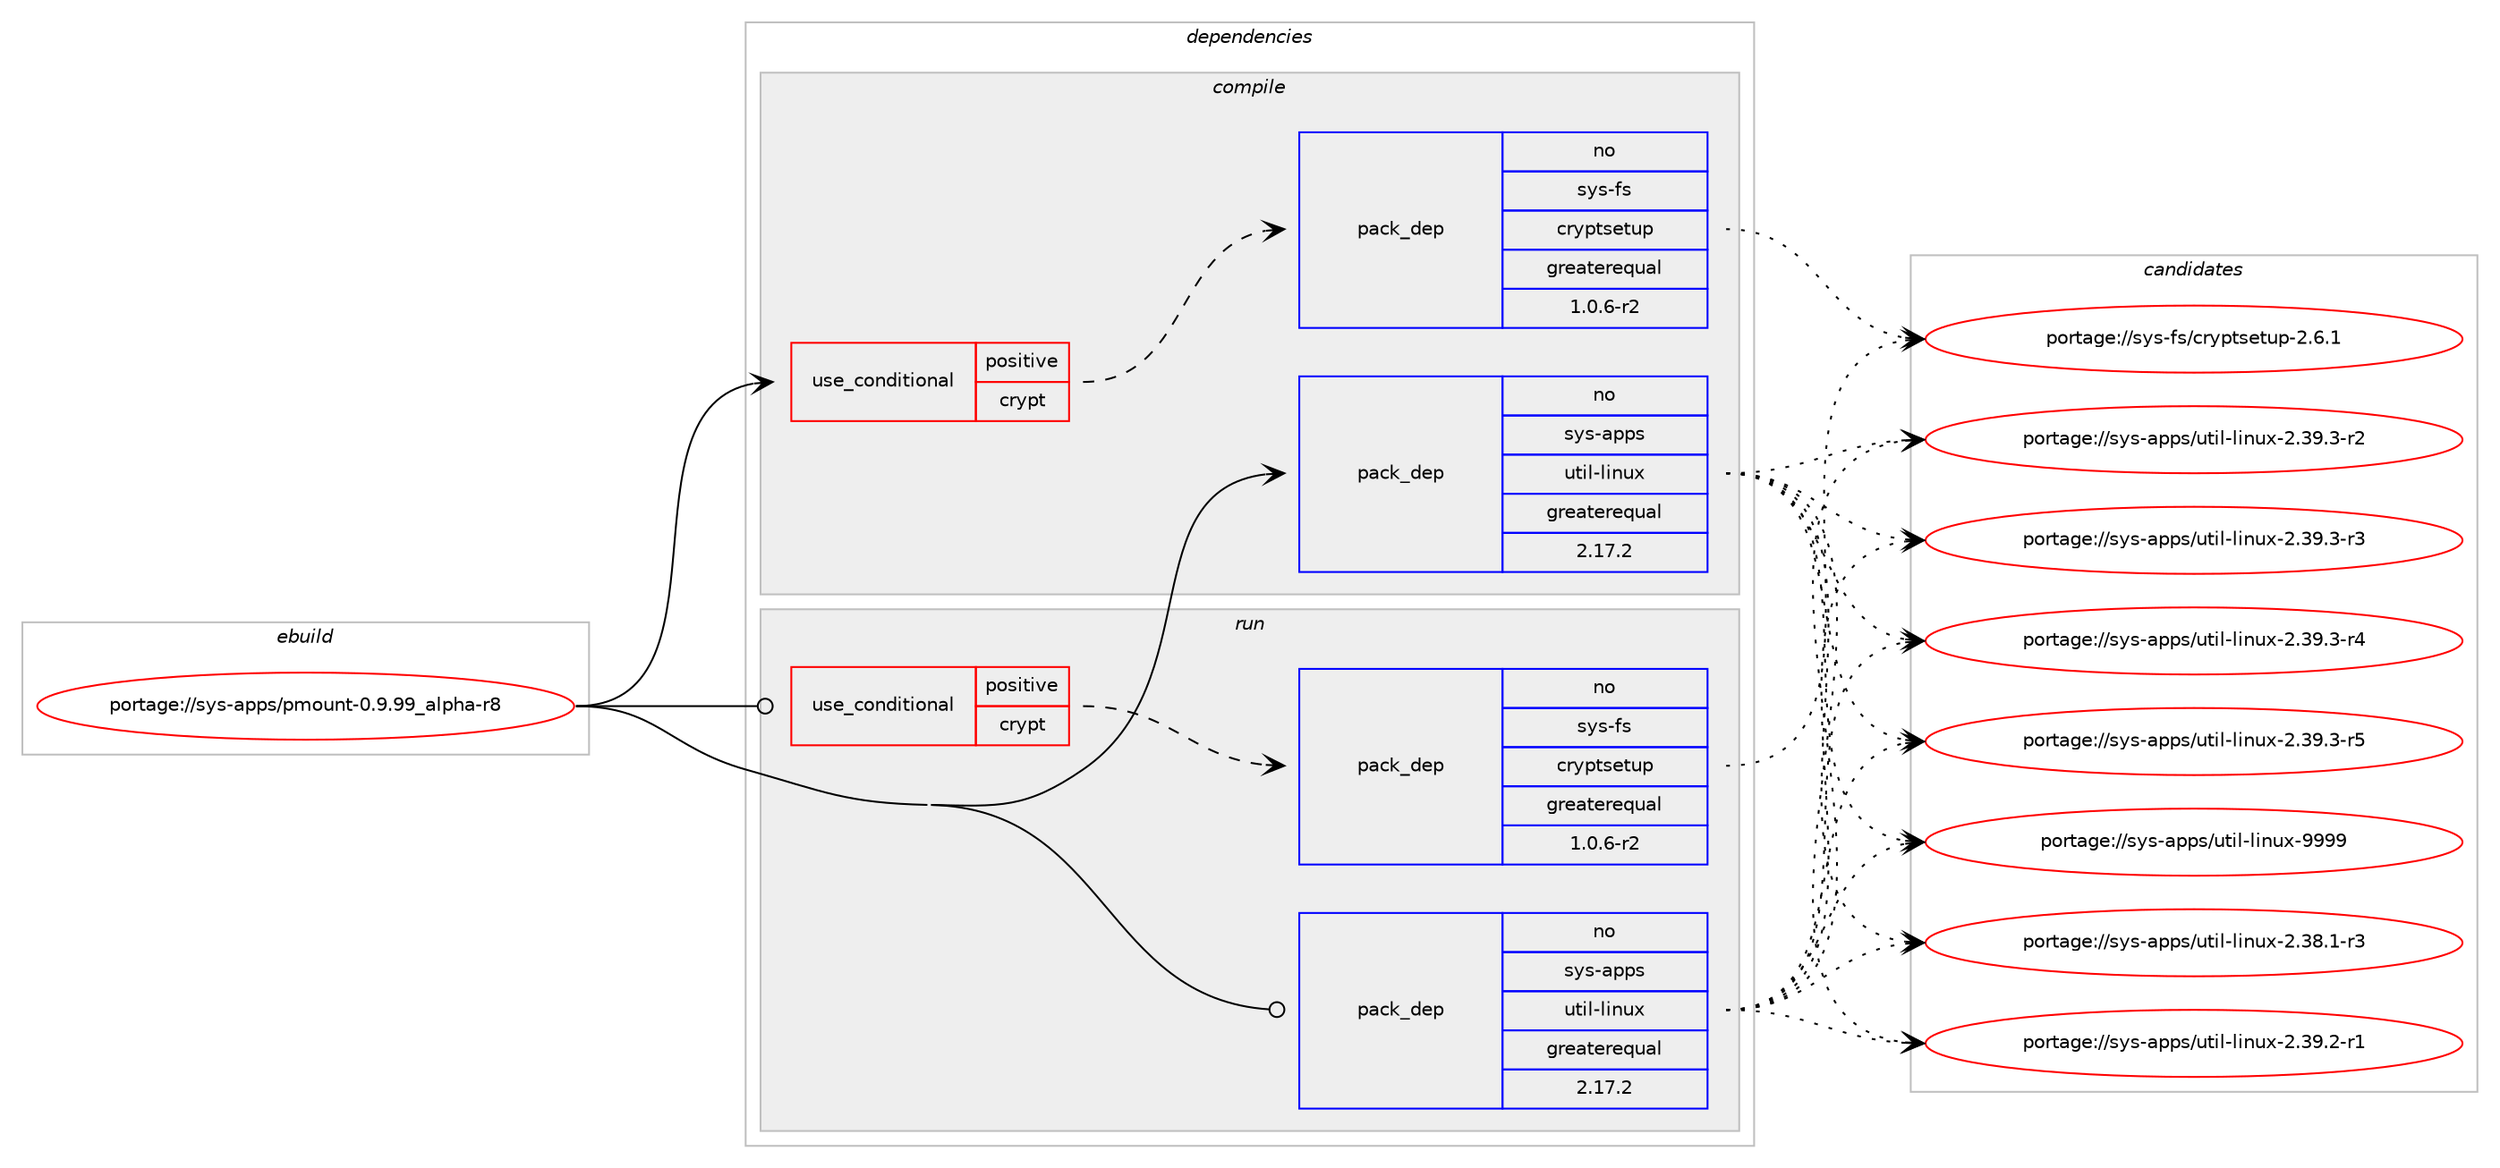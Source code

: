 digraph prolog {

# *************
# Graph options
# *************

newrank=true;
concentrate=true;
compound=true;
graph [rankdir=LR,fontname=Helvetica,fontsize=10,ranksep=1.5];#, ranksep=2.5, nodesep=0.2];
edge  [arrowhead=vee];
node  [fontname=Helvetica,fontsize=10];

# **********
# The ebuild
# **********

subgraph cluster_leftcol {
color=gray;
rank=same;
label=<<i>ebuild</i>>;
id [label="portage://sys-apps/pmount-0.9.99_alpha-r8", color=red, width=4, href="../sys-apps/pmount-0.9.99_alpha-r8.svg"];
}

# ****************
# The dependencies
# ****************

subgraph cluster_midcol {
color=gray;
label=<<i>dependencies</i>>;
subgraph cluster_compile {
fillcolor="#eeeeee";
style=filled;
label=<<i>compile</i>>;
subgraph cond1745 {
dependency2701 [label=<<TABLE BORDER="0" CELLBORDER="1" CELLSPACING="0" CELLPADDING="4"><TR><TD ROWSPAN="3" CELLPADDING="10">use_conditional</TD></TR><TR><TD>positive</TD></TR><TR><TD>crypt</TD></TR></TABLE>>, shape=none, color=red];
subgraph pack909 {
dependency2702 [label=<<TABLE BORDER="0" CELLBORDER="1" CELLSPACING="0" CELLPADDING="4" WIDTH="220"><TR><TD ROWSPAN="6" CELLPADDING="30">pack_dep</TD></TR><TR><TD WIDTH="110">no</TD></TR><TR><TD>sys-fs</TD></TR><TR><TD>cryptsetup</TD></TR><TR><TD>greaterequal</TD></TR><TR><TD>1.0.6-r2</TD></TR></TABLE>>, shape=none, color=blue];
}
dependency2701:e -> dependency2702:w [weight=20,style="dashed",arrowhead="vee"];
}
id:e -> dependency2701:w [weight=20,style="solid",arrowhead="vee"];
# *** BEGIN UNKNOWN DEPENDENCY TYPE (TODO) ***
# id -> package_dependency(portage://sys-apps/pmount-0.9.99_alpha-r8,install,no,acct-group,plugdev,none,[,,],[],[])
# *** END UNKNOWN DEPENDENCY TYPE (TODO) ***

subgraph pack910 {
dependency2703 [label=<<TABLE BORDER="0" CELLBORDER="1" CELLSPACING="0" CELLPADDING="4" WIDTH="220"><TR><TD ROWSPAN="6" CELLPADDING="30">pack_dep</TD></TR><TR><TD WIDTH="110">no</TD></TR><TR><TD>sys-apps</TD></TR><TR><TD>util-linux</TD></TR><TR><TD>greaterequal</TD></TR><TR><TD>2.17.2</TD></TR></TABLE>>, shape=none, color=blue];
}
id:e -> dependency2703:w [weight=20,style="solid",arrowhead="vee"];
}
subgraph cluster_compileandrun {
fillcolor="#eeeeee";
style=filled;
label=<<i>compile and run</i>>;
}
subgraph cluster_run {
fillcolor="#eeeeee";
style=filled;
label=<<i>run</i>>;
subgraph cond1746 {
dependency2704 [label=<<TABLE BORDER="0" CELLBORDER="1" CELLSPACING="0" CELLPADDING="4"><TR><TD ROWSPAN="3" CELLPADDING="10">use_conditional</TD></TR><TR><TD>positive</TD></TR><TR><TD>crypt</TD></TR></TABLE>>, shape=none, color=red];
subgraph pack911 {
dependency2705 [label=<<TABLE BORDER="0" CELLBORDER="1" CELLSPACING="0" CELLPADDING="4" WIDTH="220"><TR><TD ROWSPAN="6" CELLPADDING="30">pack_dep</TD></TR><TR><TD WIDTH="110">no</TD></TR><TR><TD>sys-fs</TD></TR><TR><TD>cryptsetup</TD></TR><TR><TD>greaterequal</TD></TR><TR><TD>1.0.6-r2</TD></TR></TABLE>>, shape=none, color=blue];
}
dependency2704:e -> dependency2705:w [weight=20,style="dashed",arrowhead="vee"];
}
id:e -> dependency2704:w [weight=20,style="solid",arrowhead="odot"];
# *** BEGIN UNKNOWN DEPENDENCY TYPE (TODO) ***
# id -> package_dependency(portage://sys-apps/pmount-0.9.99_alpha-r8,run,no,acct-group,plugdev,none,[,,],[],[])
# *** END UNKNOWN DEPENDENCY TYPE (TODO) ***

subgraph pack912 {
dependency2706 [label=<<TABLE BORDER="0" CELLBORDER="1" CELLSPACING="0" CELLPADDING="4" WIDTH="220"><TR><TD ROWSPAN="6" CELLPADDING="30">pack_dep</TD></TR><TR><TD WIDTH="110">no</TD></TR><TR><TD>sys-apps</TD></TR><TR><TD>util-linux</TD></TR><TR><TD>greaterequal</TD></TR><TR><TD>2.17.2</TD></TR></TABLE>>, shape=none, color=blue];
}
id:e -> dependency2706:w [weight=20,style="solid",arrowhead="odot"];
}
}

# **************
# The candidates
# **************

subgraph cluster_choices {
rank=same;
color=gray;
label=<<i>candidates</i>>;

subgraph choice909 {
color=black;
nodesep=1;
choice115121115451021154799114121112116115101116117112455046544649 [label="portage://sys-fs/cryptsetup-2.6.1", color=red, width=4,href="../sys-fs/cryptsetup-2.6.1.svg"];
dependency2702:e -> choice115121115451021154799114121112116115101116117112455046544649:w [style=dotted,weight="100"];
}
subgraph choice910 {
color=black;
nodesep=1;
choice11512111545971121121154711711610510845108105110117120455046515646494511451 [label="portage://sys-apps/util-linux-2.38.1-r3", color=red, width=4,href="../sys-apps/util-linux-2.38.1-r3.svg"];
choice11512111545971121121154711711610510845108105110117120455046515746504511449 [label="portage://sys-apps/util-linux-2.39.2-r1", color=red, width=4,href="../sys-apps/util-linux-2.39.2-r1.svg"];
choice11512111545971121121154711711610510845108105110117120455046515746514511450 [label="portage://sys-apps/util-linux-2.39.3-r2", color=red, width=4,href="../sys-apps/util-linux-2.39.3-r2.svg"];
choice11512111545971121121154711711610510845108105110117120455046515746514511451 [label="portage://sys-apps/util-linux-2.39.3-r3", color=red, width=4,href="../sys-apps/util-linux-2.39.3-r3.svg"];
choice11512111545971121121154711711610510845108105110117120455046515746514511452 [label="portage://sys-apps/util-linux-2.39.3-r4", color=red, width=4,href="../sys-apps/util-linux-2.39.3-r4.svg"];
choice11512111545971121121154711711610510845108105110117120455046515746514511453 [label="portage://sys-apps/util-linux-2.39.3-r5", color=red, width=4,href="../sys-apps/util-linux-2.39.3-r5.svg"];
choice115121115459711211211547117116105108451081051101171204557575757 [label="portage://sys-apps/util-linux-9999", color=red, width=4,href="../sys-apps/util-linux-9999.svg"];
dependency2703:e -> choice11512111545971121121154711711610510845108105110117120455046515646494511451:w [style=dotted,weight="100"];
dependency2703:e -> choice11512111545971121121154711711610510845108105110117120455046515746504511449:w [style=dotted,weight="100"];
dependency2703:e -> choice11512111545971121121154711711610510845108105110117120455046515746514511450:w [style=dotted,weight="100"];
dependency2703:e -> choice11512111545971121121154711711610510845108105110117120455046515746514511451:w [style=dotted,weight="100"];
dependency2703:e -> choice11512111545971121121154711711610510845108105110117120455046515746514511452:w [style=dotted,weight="100"];
dependency2703:e -> choice11512111545971121121154711711610510845108105110117120455046515746514511453:w [style=dotted,weight="100"];
dependency2703:e -> choice115121115459711211211547117116105108451081051101171204557575757:w [style=dotted,weight="100"];
}
subgraph choice911 {
color=black;
nodesep=1;
choice115121115451021154799114121112116115101116117112455046544649 [label="portage://sys-fs/cryptsetup-2.6.1", color=red, width=4,href="../sys-fs/cryptsetup-2.6.1.svg"];
dependency2705:e -> choice115121115451021154799114121112116115101116117112455046544649:w [style=dotted,weight="100"];
}
subgraph choice912 {
color=black;
nodesep=1;
choice11512111545971121121154711711610510845108105110117120455046515646494511451 [label="portage://sys-apps/util-linux-2.38.1-r3", color=red, width=4,href="../sys-apps/util-linux-2.38.1-r3.svg"];
choice11512111545971121121154711711610510845108105110117120455046515746504511449 [label="portage://sys-apps/util-linux-2.39.2-r1", color=red, width=4,href="../sys-apps/util-linux-2.39.2-r1.svg"];
choice11512111545971121121154711711610510845108105110117120455046515746514511450 [label="portage://sys-apps/util-linux-2.39.3-r2", color=red, width=4,href="../sys-apps/util-linux-2.39.3-r2.svg"];
choice11512111545971121121154711711610510845108105110117120455046515746514511451 [label="portage://sys-apps/util-linux-2.39.3-r3", color=red, width=4,href="../sys-apps/util-linux-2.39.3-r3.svg"];
choice11512111545971121121154711711610510845108105110117120455046515746514511452 [label="portage://sys-apps/util-linux-2.39.3-r4", color=red, width=4,href="../sys-apps/util-linux-2.39.3-r4.svg"];
choice11512111545971121121154711711610510845108105110117120455046515746514511453 [label="portage://sys-apps/util-linux-2.39.3-r5", color=red, width=4,href="../sys-apps/util-linux-2.39.3-r5.svg"];
choice115121115459711211211547117116105108451081051101171204557575757 [label="portage://sys-apps/util-linux-9999", color=red, width=4,href="../sys-apps/util-linux-9999.svg"];
dependency2706:e -> choice11512111545971121121154711711610510845108105110117120455046515646494511451:w [style=dotted,weight="100"];
dependency2706:e -> choice11512111545971121121154711711610510845108105110117120455046515746504511449:w [style=dotted,weight="100"];
dependency2706:e -> choice11512111545971121121154711711610510845108105110117120455046515746514511450:w [style=dotted,weight="100"];
dependency2706:e -> choice11512111545971121121154711711610510845108105110117120455046515746514511451:w [style=dotted,weight="100"];
dependency2706:e -> choice11512111545971121121154711711610510845108105110117120455046515746514511452:w [style=dotted,weight="100"];
dependency2706:e -> choice11512111545971121121154711711610510845108105110117120455046515746514511453:w [style=dotted,weight="100"];
dependency2706:e -> choice115121115459711211211547117116105108451081051101171204557575757:w [style=dotted,weight="100"];
}
}

}
